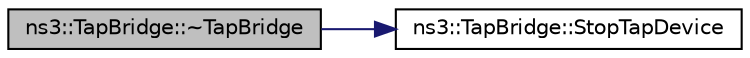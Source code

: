 digraph "ns3::TapBridge::~TapBridge"
{
 // LATEX_PDF_SIZE
  edge [fontname="Helvetica",fontsize="10",labelfontname="Helvetica",labelfontsize="10"];
  node [fontname="Helvetica",fontsize="10",shape=record];
  rankdir="LR";
  Node1 [label="ns3::TapBridge::~TapBridge",height=0.2,width=0.4,color="black", fillcolor="grey75", style="filled", fontcolor="black",tooltip=" "];
  Node1 -> Node2 [color="midnightblue",fontsize="10",style="solid",fontname="Helvetica"];
  Node2 [label="ns3::TapBridge::StopTapDevice",height=0.2,width=0.4,color="black", fillcolor="white", style="filled",URL="$classns3_1_1_tap_bridge.html#a0daf7557c160441a6bf45b4915bc93c3",tooltip="Tear down the device."];
}
